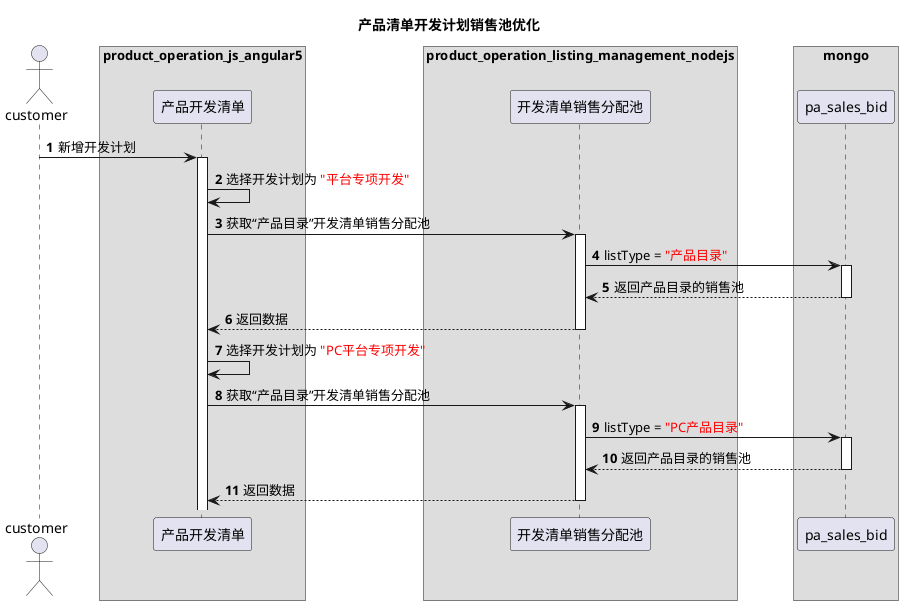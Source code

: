 @startuml
title 产品清单开发计划销售池优化
autonumber

actor "customer" as customer


box "product_operation_js_angular5"
participant "产品开发清单" as p1
end box


box "product_operation_listing_management_nodejs"
participant "开发清单销售分配池" as n1
end box


box "mongo"
participant "pa_sales_bid" as db1
end box

customer -> p1 : 新增开发计划
activate p1
p1 -> p1 : 选择开发计划为 <color #red>"平台专项开发"

p1 -> n1 : 获取“产品目录”开发清单销售分配池
activate n1
n1 -> db1 : listType = <color #red>"产品目录"
activate db1
db1 --> n1 : 返回产品目录的销售池
deactivate db1
n1 --> p1 : 返回数据
deactivate n1


p1 -> p1 : 选择开发计划为 <color #red>"PC平台专项开发"

p1 -> n1 : 获取“产品目录”开发清单销售分配池
activate n1
n1 -> db1 : listType = <color #red>"PC产品目录"
activate db1
db1 --> n1 : 返回产品目录的销售池
deactivate db1
n1 --> p1 : 返回数据
deactivate n1

@enduml